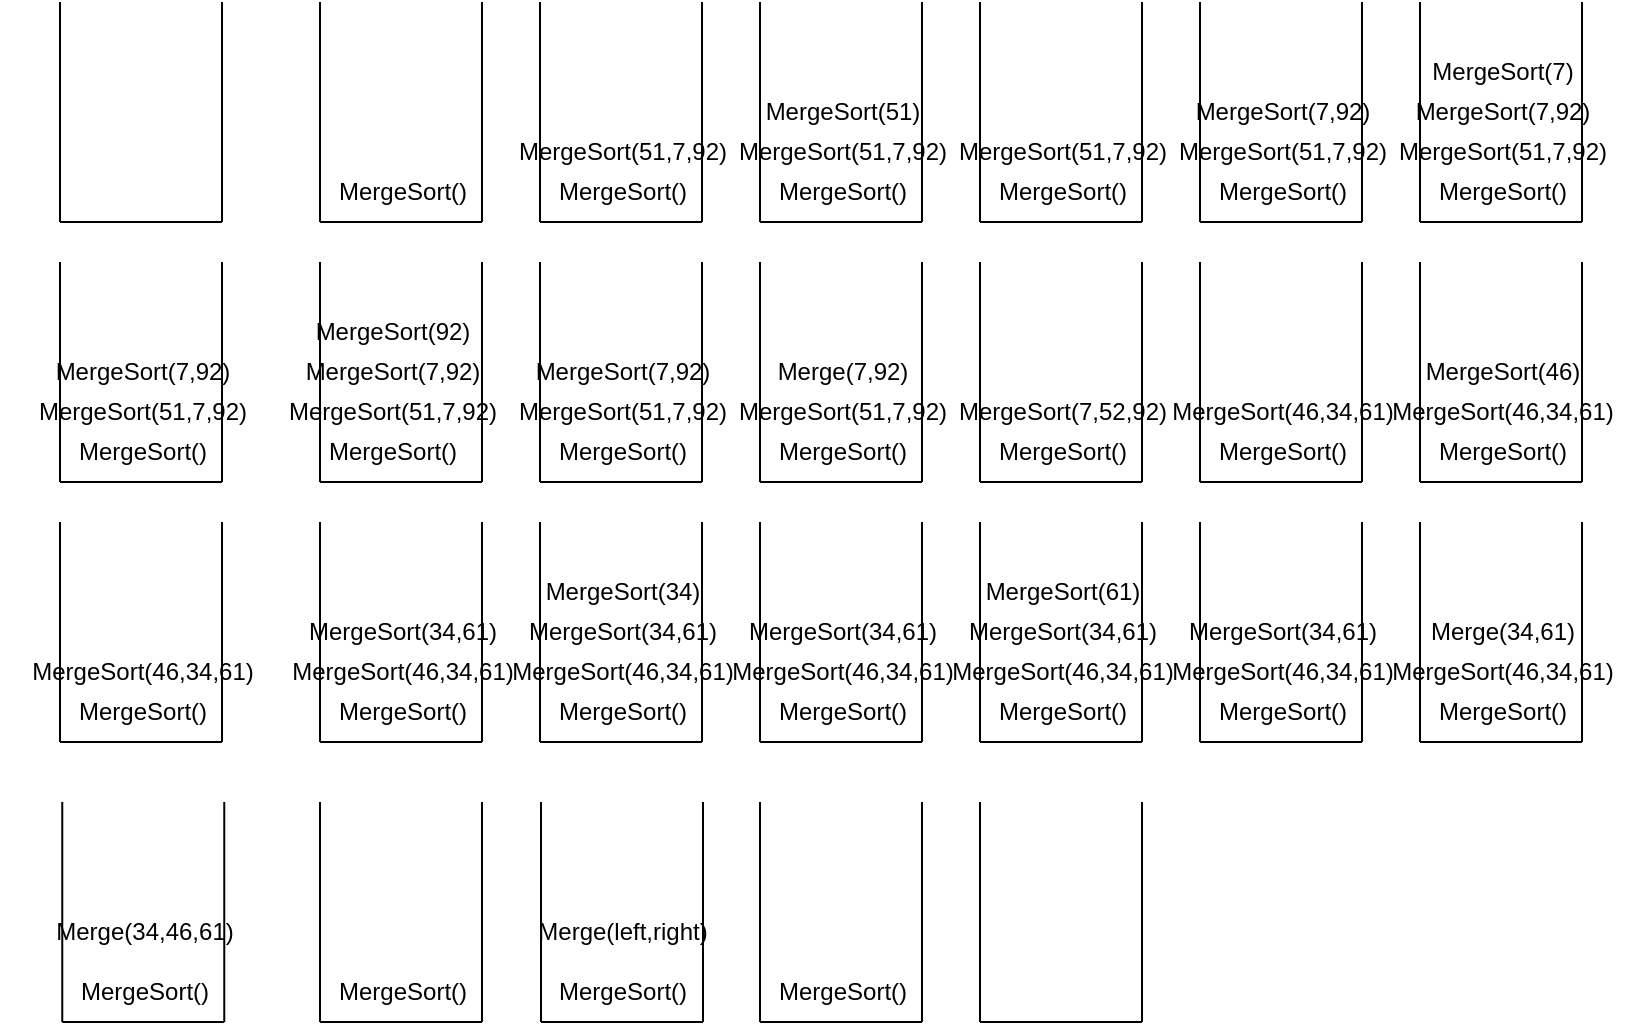 <mxfile version="24.4.13" type="github">
  <diagram id="C5RBs43oDa-KdzZeNtuy" name="Page-1">
    <mxGraphModel dx="1434" dy="774" grid="1" gridSize="10" guides="1" tooltips="1" connect="1" arrows="1" fold="1" page="1" pageScale="1" pageWidth="827" pageHeight="1169" math="0" shadow="0">
      <root>
        <mxCell id="WIyWlLk6GJQsqaUBKTNV-0" />
        <mxCell id="WIyWlLk6GJQsqaUBKTNV-1" parent="WIyWlLk6GJQsqaUBKTNV-0" />
        <mxCell id="-o-IGiSgZagX5sfLe_NG-109" value="" style="group;rotation=0;movable=1;resizable=1;rotatable=1;deletable=1;editable=1;locked=0;connectable=1;" vertex="1" connectable="0" parent="WIyWlLk6GJQsqaUBKTNV-1">
          <mxGeometry x="30" y="30" width="81" height="110" as="geometry" />
        </mxCell>
        <mxCell id="-o-IGiSgZagX5sfLe_NG-110" value="" style="endArrow=none;html=1;rounded=0;movable=1;resizable=1;rotatable=1;deletable=1;editable=1;locked=0;connectable=1;" edge="1" parent="-o-IGiSgZagX5sfLe_NG-109">
          <mxGeometry width="50" height="50" relative="1" as="geometry">
            <mxPoint y="110" as="sourcePoint" />
            <mxPoint x="81" y="110" as="targetPoint" />
          </mxGeometry>
        </mxCell>
        <mxCell id="-o-IGiSgZagX5sfLe_NG-111" value="" style="endArrow=none;html=1;rounded=0;movable=1;resizable=1;rotatable=1;deletable=1;editable=1;locked=0;connectable=1;" edge="1" parent="-o-IGiSgZagX5sfLe_NG-109">
          <mxGeometry width="50" height="50" relative="1" as="geometry">
            <mxPoint y="110" as="sourcePoint" />
            <mxPoint as="targetPoint" />
          </mxGeometry>
        </mxCell>
        <mxCell id="-o-IGiSgZagX5sfLe_NG-112" value="" style="endArrow=none;html=1;rounded=0;movable=1;resizable=1;rotatable=1;deletable=1;editable=1;locked=0;connectable=1;" edge="1" parent="-o-IGiSgZagX5sfLe_NG-109">
          <mxGeometry width="50" height="50" relative="1" as="geometry">
            <mxPoint x="81" y="110" as="sourcePoint" />
            <mxPoint x="81" as="targetPoint" />
          </mxGeometry>
        </mxCell>
        <mxCell id="-o-IGiSgZagX5sfLe_NG-114" value="" style="group;rotation=0;movable=1;resizable=1;rotatable=1;deletable=1;editable=1;locked=0;connectable=1;" vertex="1" connectable="0" parent="WIyWlLk6GJQsqaUBKTNV-1">
          <mxGeometry x="160" y="30" width="85.5" height="110" as="geometry" />
        </mxCell>
        <mxCell id="-o-IGiSgZagX5sfLe_NG-115" value="" style="endArrow=none;html=1;rounded=0;movable=1;resizable=1;rotatable=1;deletable=1;editable=1;locked=0;connectable=1;" edge="1" parent="-o-IGiSgZagX5sfLe_NG-114">
          <mxGeometry width="50" height="50" relative="1" as="geometry">
            <mxPoint y="110" as="sourcePoint" />
            <mxPoint x="81" y="110" as="targetPoint" />
          </mxGeometry>
        </mxCell>
        <mxCell id="-o-IGiSgZagX5sfLe_NG-116" value="" style="endArrow=none;html=1;rounded=0;movable=1;resizable=1;rotatable=1;deletable=1;editable=1;locked=0;connectable=1;" edge="1" parent="-o-IGiSgZagX5sfLe_NG-114">
          <mxGeometry width="50" height="50" relative="1" as="geometry">
            <mxPoint y="110" as="sourcePoint" />
            <mxPoint as="targetPoint" />
          </mxGeometry>
        </mxCell>
        <mxCell id="-o-IGiSgZagX5sfLe_NG-117" value="" style="endArrow=none;html=1;rounded=0;movable=1;resizable=1;rotatable=1;deletable=1;editable=1;locked=0;connectable=1;" edge="1" parent="-o-IGiSgZagX5sfLe_NG-114">
          <mxGeometry width="50" height="50" relative="1" as="geometry">
            <mxPoint x="81" y="110" as="sourcePoint" />
            <mxPoint x="81" as="targetPoint" />
          </mxGeometry>
        </mxCell>
        <mxCell id="-o-IGiSgZagX5sfLe_NG-118" value="MergeSort()" style="text;html=1;align=center;verticalAlign=middle;resizable=0;points=[];autosize=1;strokeColor=none;fillColor=none;" vertex="1" parent="-o-IGiSgZagX5sfLe_NG-114">
          <mxGeometry x="-4.5" y="80" width="90" height="30" as="geometry" />
        </mxCell>
        <mxCell id="-o-IGiSgZagX5sfLe_NG-119" value="" style="group;rotation=0;movable=1;resizable=1;rotatable=1;deletable=1;editable=1;locked=0;connectable=1;" vertex="1" connectable="0" parent="WIyWlLk6GJQsqaUBKTNV-1">
          <mxGeometry x="270" y="30" width="105.5" height="110" as="geometry" />
        </mxCell>
        <mxCell id="-o-IGiSgZagX5sfLe_NG-120" value="" style="endArrow=none;html=1;rounded=0;movable=1;resizable=1;rotatable=1;deletable=1;editable=1;locked=0;connectable=1;" edge="1" parent="-o-IGiSgZagX5sfLe_NG-119">
          <mxGeometry width="50" height="50" relative="1" as="geometry">
            <mxPoint y="110" as="sourcePoint" />
            <mxPoint x="81" y="110" as="targetPoint" />
          </mxGeometry>
        </mxCell>
        <mxCell id="-o-IGiSgZagX5sfLe_NG-121" value="" style="endArrow=none;html=1;rounded=0;movable=1;resizable=1;rotatable=1;deletable=1;editable=1;locked=0;connectable=1;" edge="1" parent="-o-IGiSgZagX5sfLe_NG-119">
          <mxGeometry width="50" height="50" relative="1" as="geometry">
            <mxPoint y="110" as="sourcePoint" />
            <mxPoint as="targetPoint" />
          </mxGeometry>
        </mxCell>
        <mxCell id="-o-IGiSgZagX5sfLe_NG-122" value="" style="endArrow=none;html=1;rounded=0;movable=1;resizable=1;rotatable=1;deletable=1;editable=1;locked=0;connectable=1;" edge="1" parent="-o-IGiSgZagX5sfLe_NG-119">
          <mxGeometry width="50" height="50" relative="1" as="geometry">
            <mxPoint x="81" y="110" as="sourcePoint" />
            <mxPoint x="81" as="targetPoint" />
          </mxGeometry>
        </mxCell>
        <mxCell id="-o-IGiSgZagX5sfLe_NG-123" value="MergeSort()" style="text;html=1;align=center;verticalAlign=middle;resizable=0;points=[];autosize=1;strokeColor=none;fillColor=none;" vertex="1" parent="-o-IGiSgZagX5sfLe_NG-119">
          <mxGeometry x="-4.5" y="80" width="90" height="30" as="geometry" />
        </mxCell>
        <mxCell id="-o-IGiSgZagX5sfLe_NG-124" value="MergeSort(51,7,92)" style="text;html=1;align=center;verticalAlign=middle;resizable=0;points=[];autosize=1;strokeColor=none;fillColor=none;" vertex="1" parent="-o-IGiSgZagX5sfLe_NG-119">
          <mxGeometry x="-24.5" y="60" width="130" height="30" as="geometry" />
        </mxCell>
        <mxCell id="-o-IGiSgZagX5sfLe_NG-126" value="" style="group;rotation=0;movable=1;resizable=1;rotatable=1;deletable=1;editable=1;locked=0;connectable=1;" vertex="1" connectable="0" parent="WIyWlLk6GJQsqaUBKTNV-1">
          <mxGeometry x="380" y="30" width="105.5" height="110" as="geometry" />
        </mxCell>
        <mxCell id="-o-IGiSgZagX5sfLe_NG-127" value="" style="endArrow=none;html=1;rounded=0;movable=1;resizable=1;rotatable=1;deletable=1;editable=1;locked=0;connectable=1;" edge="1" parent="-o-IGiSgZagX5sfLe_NG-126">
          <mxGeometry width="50" height="50" relative="1" as="geometry">
            <mxPoint y="110" as="sourcePoint" />
            <mxPoint x="81" y="110" as="targetPoint" />
          </mxGeometry>
        </mxCell>
        <mxCell id="-o-IGiSgZagX5sfLe_NG-128" value="" style="endArrow=none;html=1;rounded=0;movable=1;resizable=1;rotatable=1;deletable=1;editable=1;locked=0;connectable=1;" edge="1" parent="-o-IGiSgZagX5sfLe_NG-126">
          <mxGeometry width="50" height="50" relative="1" as="geometry">
            <mxPoint y="110" as="sourcePoint" />
            <mxPoint as="targetPoint" />
          </mxGeometry>
        </mxCell>
        <mxCell id="-o-IGiSgZagX5sfLe_NG-129" value="" style="endArrow=none;html=1;rounded=0;movable=1;resizable=1;rotatable=1;deletable=1;editable=1;locked=0;connectable=1;" edge="1" parent="-o-IGiSgZagX5sfLe_NG-126">
          <mxGeometry width="50" height="50" relative="1" as="geometry">
            <mxPoint x="81" y="110" as="sourcePoint" />
            <mxPoint x="81" as="targetPoint" />
          </mxGeometry>
        </mxCell>
        <mxCell id="-o-IGiSgZagX5sfLe_NG-130" value="MergeSort()" style="text;html=1;align=center;verticalAlign=middle;resizable=0;points=[];autosize=1;strokeColor=none;fillColor=none;" vertex="1" parent="-o-IGiSgZagX5sfLe_NG-126">
          <mxGeometry x="-4.5" y="80" width="90" height="30" as="geometry" />
        </mxCell>
        <mxCell id="-o-IGiSgZagX5sfLe_NG-131" value="MergeSort(51,7,92)" style="text;html=1;align=center;verticalAlign=middle;resizable=0;points=[];autosize=1;strokeColor=none;fillColor=none;" vertex="1" parent="-o-IGiSgZagX5sfLe_NG-126">
          <mxGeometry x="-24.5" y="60" width="130" height="30" as="geometry" />
        </mxCell>
        <mxCell id="-o-IGiSgZagX5sfLe_NG-132" value="MergeSort(51)" style="text;html=1;align=center;verticalAlign=middle;resizable=0;points=[];autosize=1;strokeColor=none;fillColor=none;" vertex="1" parent="-o-IGiSgZagX5sfLe_NG-126">
          <mxGeometry x="-9.5" y="40" width="100" height="30" as="geometry" />
        </mxCell>
        <mxCell id="-o-IGiSgZagX5sfLe_NG-134" value="" style="group;rotation=0;movable=1;resizable=1;rotatable=1;deletable=1;editable=1;locked=0;connectable=1;" vertex="1" connectable="0" parent="WIyWlLk6GJQsqaUBKTNV-1">
          <mxGeometry x="490" y="30" width="105.5" height="110" as="geometry" />
        </mxCell>
        <mxCell id="-o-IGiSgZagX5sfLe_NG-135" value="" style="endArrow=none;html=1;rounded=0;movable=1;resizable=1;rotatable=1;deletable=1;editable=1;locked=0;connectable=1;" edge="1" parent="-o-IGiSgZagX5sfLe_NG-134">
          <mxGeometry width="50" height="50" relative="1" as="geometry">
            <mxPoint y="110" as="sourcePoint" />
            <mxPoint x="81" y="110" as="targetPoint" />
          </mxGeometry>
        </mxCell>
        <mxCell id="-o-IGiSgZagX5sfLe_NG-136" value="" style="endArrow=none;html=1;rounded=0;movable=1;resizable=1;rotatable=1;deletable=1;editable=1;locked=0;connectable=1;" edge="1" parent="-o-IGiSgZagX5sfLe_NG-134">
          <mxGeometry width="50" height="50" relative="1" as="geometry">
            <mxPoint y="110" as="sourcePoint" />
            <mxPoint as="targetPoint" />
          </mxGeometry>
        </mxCell>
        <mxCell id="-o-IGiSgZagX5sfLe_NG-137" value="" style="endArrow=none;html=1;rounded=0;movable=1;resizable=1;rotatable=1;deletable=1;editable=1;locked=0;connectable=1;" edge="1" parent="-o-IGiSgZagX5sfLe_NG-134">
          <mxGeometry width="50" height="50" relative="1" as="geometry">
            <mxPoint x="81" y="110" as="sourcePoint" />
            <mxPoint x="81" as="targetPoint" />
          </mxGeometry>
        </mxCell>
        <mxCell id="-o-IGiSgZagX5sfLe_NG-138" value="MergeSort()" style="text;html=1;align=center;verticalAlign=middle;resizable=0;points=[];autosize=1;strokeColor=none;fillColor=none;" vertex="1" parent="-o-IGiSgZagX5sfLe_NG-134">
          <mxGeometry x="-4.5" y="80" width="90" height="30" as="geometry" />
        </mxCell>
        <mxCell id="-o-IGiSgZagX5sfLe_NG-139" value="MergeSort(51,7,92)" style="text;html=1;align=center;verticalAlign=middle;resizable=0;points=[];autosize=1;strokeColor=none;fillColor=none;" vertex="1" parent="-o-IGiSgZagX5sfLe_NG-134">
          <mxGeometry x="-24.5" y="60" width="130" height="30" as="geometry" />
        </mxCell>
        <mxCell id="-o-IGiSgZagX5sfLe_NG-140" value="" style="group;rotation=0;movable=1;resizable=1;rotatable=1;deletable=1;editable=1;locked=0;connectable=1;" vertex="1" connectable="0" parent="WIyWlLk6GJQsqaUBKTNV-1">
          <mxGeometry x="600" y="30" width="105.5" height="110" as="geometry" />
        </mxCell>
        <mxCell id="-o-IGiSgZagX5sfLe_NG-141" value="" style="endArrow=none;html=1;rounded=0;movable=1;resizable=1;rotatable=1;deletable=1;editable=1;locked=0;connectable=1;" edge="1" parent="-o-IGiSgZagX5sfLe_NG-140">
          <mxGeometry width="50" height="50" relative="1" as="geometry">
            <mxPoint y="110" as="sourcePoint" />
            <mxPoint x="81" y="110" as="targetPoint" />
          </mxGeometry>
        </mxCell>
        <mxCell id="-o-IGiSgZagX5sfLe_NG-142" value="" style="endArrow=none;html=1;rounded=0;movable=1;resizable=1;rotatable=1;deletable=1;editable=1;locked=0;connectable=1;" edge="1" parent="-o-IGiSgZagX5sfLe_NG-140">
          <mxGeometry width="50" height="50" relative="1" as="geometry">
            <mxPoint y="110" as="sourcePoint" />
            <mxPoint as="targetPoint" />
          </mxGeometry>
        </mxCell>
        <mxCell id="-o-IGiSgZagX5sfLe_NG-143" value="" style="endArrow=none;html=1;rounded=0;movable=1;resizable=1;rotatable=1;deletable=1;editable=1;locked=0;connectable=1;" edge="1" parent="-o-IGiSgZagX5sfLe_NG-140">
          <mxGeometry width="50" height="50" relative="1" as="geometry">
            <mxPoint x="81" y="110" as="sourcePoint" />
            <mxPoint x="81" as="targetPoint" />
          </mxGeometry>
        </mxCell>
        <mxCell id="-o-IGiSgZagX5sfLe_NG-148" value="MergeSort()" style="text;html=1;align=center;verticalAlign=middle;resizable=0;points=[];autosize=1;strokeColor=none;fillColor=none;" vertex="1" parent="-o-IGiSgZagX5sfLe_NG-140">
          <mxGeometry x="-4.5" y="80" width="90" height="30" as="geometry" />
        </mxCell>
        <mxCell id="-o-IGiSgZagX5sfLe_NG-149" value="MergeSort(51,7,92)" style="text;html=1;align=center;verticalAlign=middle;resizable=0;points=[];autosize=1;strokeColor=none;fillColor=none;" vertex="1" parent="-o-IGiSgZagX5sfLe_NG-140">
          <mxGeometry x="-24.5" y="60" width="130" height="30" as="geometry" />
        </mxCell>
        <mxCell id="-o-IGiSgZagX5sfLe_NG-150" value="MergeSort(7,92)" style="text;html=1;align=center;verticalAlign=middle;resizable=0;points=[];autosize=1;strokeColor=none;fillColor=none;" vertex="1" parent="-o-IGiSgZagX5sfLe_NG-140">
          <mxGeometry x="-14.5" y="40" width="110" height="30" as="geometry" />
        </mxCell>
        <mxCell id="-o-IGiSgZagX5sfLe_NG-151" value="" style="group;rotation=0;movable=1;resizable=1;rotatable=1;deletable=1;editable=1;locked=0;connectable=1;" vertex="1" connectable="0" parent="WIyWlLk6GJQsqaUBKTNV-1">
          <mxGeometry x="710" y="30" width="105.5" height="110" as="geometry" />
        </mxCell>
        <mxCell id="-o-IGiSgZagX5sfLe_NG-152" value="" style="endArrow=none;html=1;rounded=0;movable=1;resizable=1;rotatable=1;deletable=1;editable=1;locked=0;connectable=1;" edge="1" parent="-o-IGiSgZagX5sfLe_NG-151">
          <mxGeometry width="50" height="50" relative="1" as="geometry">
            <mxPoint y="110" as="sourcePoint" />
            <mxPoint x="81" y="110" as="targetPoint" />
          </mxGeometry>
        </mxCell>
        <mxCell id="-o-IGiSgZagX5sfLe_NG-153" value="" style="endArrow=none;html=1;rounded=0;movable=1;resizable=1;rotatable=1;deletable=1;editable=1;locked=0;connectable=1;" edge="1" parent="-o-IGiSgZagX5sfLe_NG-151">
          <mxGeometry width="50" height="50" relative="1" as="geometry">
            <mxPoint y="110" as="sourcePoint" />
            <mxPoint as="targetPoint" />
          </mxGeometry>
        </mxCell>
        <mxCell id="-o-IGiSgZagX5sfLe_NG-154" value="" style="endArrow=none;html=1;rounded=0;movable=1;resizable=1;rotatable=1;deletable=1;editable=1;locked=0;connectable=1;" edge="1" parent="-o-IGiSgZagX5sfLe_NG-151">
          <mxGeometry width="50" height="50" relative="1" as="geometry">
            <mxPoint x="81" y="110" as="sourcePoint" />
            <mxPoint x="81" as="targetPoint" />
          </mxGeometry>
        </mxCell>
        <mxCell id="-o-IGiSgZagX5sfLe_NG-155" value="MergeSort()" style="text;html=1;align=center;verticalAlign=middle;resizable=0;points=[];autosize=1;strokeColor=none;fillColor=none;" vertex="1" parent="-o-IGiSgZagX5sfLe_NG-151">
          <mxGeometry x="-4.5" y="80" width="90" height="30" as="geometry" />
        </mxCell>
        <mxCell id="-o-IGiSgZagX5sfLe_NG-156" value="MergeSort(51,7,92)" style="text;html=1;align=center;verticalAlign=middle;resizable=0;points=[];autosize=1;strokeColor=none;fillColor=none;" vertex="1" parent="-o-IGiSgZagX5sfLe_NG-151">
          <mxGeometry x="-24.5" y="60" width="130" height="30" as="geometry" />
        </mxCell>
        <mxCell id="-o-IGiSgZagX5sfLe_NG-157" value="MergeSort(7,92)" style="text;html=1;align=center;verticalAlign=middle;resizable=0;points=[];autosize=1;strokeColor=none;fillColor=none;" vertex="1" parent="-o-IGiSgZagX5sfLe_NG-151">
          <mxGeometry x="-14.5" y="40" width="110" height="30" as="geometry" />
        </mxCell>
        <mxCell id="-o-IGiSgZagX5sfLe_NG-158" value="MergeSort(7)" style="text;html=1;align=center;verticalAlign=middle;resizable=0;points=[];autosize=1;strokeColor=none;fillColor=none;" vertex="1" parent="-o-IGiSgZagX5sfLe_NG-151">
          <mxGeometry x="-4.5" y="20" width="90" height="30" as="geometry" />
        </mxCell>
        <mxCell id="-o-IGiSgZagX5sfLe_NG-159" value="" style="group;rotation=0;movable=1;resizable=1;rotatable=1;deletable=1;editable=1;locked=0;connectable=1;" vertex="1" connectable="0" parent="WIyWlLk6GJQsqaUBKTNV-1">
          <mxGeometry x="30" y="160" width="105.5" height="110" as="geometry" />
        </mxCell>
        <mxCell id="-o-IGiSgZagX5sfLe_NG-160" value="" style="endArrow=none;html=1;rounded=0;movable=1;resizable=1;rotatable=1;deletable=1;editable=1;locked=0;connectable=1;" edge="1" parent="-o-IGiSgZagX5sfLe_NG-159">
          <mxGeometry width="50" height="50" relative="1" as="geometry">
            <mxPoint y="110" as="sourcePoint" />
            <mxPoint x="81" y="110" as="targetPoint" />
          </mxGeometry>
        </mxCell>
        <mxCell id="-o-IGiSgZagX5sfLe_NG-161" value="" style="endArrow=none;html=1;rounded=0;movable=1;resizable=1;rotatable=1;deletable=1;editable=1;locked=0;connectable=1;" edge="1" parent="-o-IGiSgZagX5sfLe_NG-159">
          <mxGeometry width="50" height="50" relative="1" as="geometry">
            <mxPoint y="110" as="sourcePoint" />
            <mxPoint as="targetPoint" />
          </mxGeometry>
        </mxCell>
        <mxCell id="-o-IGiSgZagX5sfLe_NG-162" value="" style="endArrow=none;html=1;rounded=0;movable=1;resizable=1;rotatable=1;deletable=1;editable=1;locked=0;connectable=1;" edge="1" parent="-o-IGiSgZagX5sfLe_NG-159">
          <mxGeometry width="50" height="50" relative="1" as="geometry">
            <mxPoint x="81" y="110" as="sourcePoint" />
            <mxPoint x="81" as="targetPoint" />
          </mxGeometry>
        </mxCell>
        <mxCell id="-o-IGiSgZagX5sfLe_NG-163" value="MergeSort()" style="text;html=1;align=center;verticalAlign=middle;resizable=0;points=[];autosize=1;strokeColor=none;fillColor=none;" vertex="1" parent="-o-IGiSgZagX5sfLe_NG-159">
          <mxGeometry x="-4.5" y="80" width="90" height="30" as="geometry" />
        </mxCell>
        <mxCell id="-o-IGiSgZagX5sfLe_NG-164" value="MergeSort(51,7,92)" style="text;html=1;align=center;verticalAlign=middle;resizable=0;points=[];autosize=1;strokeColor=none;fillColor=none;" vertex="1" parent="-o-IGiSgZagX5sfLe_NG-159">
          <mxGeometry x="-24.5" y="60" width="130" height="30" as="geometry" />
        </mxCell>
        <mxCell id="-o-IGiSgZagX5sfLe_NG-165" value="MergeSort(7,92)" style="text;html=1;align=center;verticalAlign=middle;resizable=0;points=[];autosize=1;strokeColor=none;fillColor=none;" vertex="1" parent="-o-IGiSgZagX5sfLe_NG-159">
          <mxGeometry x="-14.5" y="40" width="110" height="30" as="geometry" />
        </mxCell>
        <mxCell id="-o-IGiSgZagX5sfLe_NG-166" value="" style="group;rotation=0;movable=1;resizable=1;rotatable=1;deletable=1;editable=1;locked=0;connectable=1;" vertex="1" connectable="0" parent="WIyWlLk6GJQsqaUBKTNV-1">
          <mxGeometry x="160" y="160" width="101" height="110" as="geometry" />
        </mxCell>
        <mxCell id="-o-IGiSgZagX5sfLe_NG-167" value="" style="endArrow=none;html=1;rounded=0;movable=1;resizable=1;rotatable=1;deletable=1;editable=1;locked=0;connectable=1;" edge="1" parent="-o-IGiSgZagX5sfLe_NG-166">
          <mxGeometry width="50" height="50" relative="1" as="geometry">
            <mxPoint y="110" as="sourcePoint" />
            <mxPoint x="81" y="110" as="targetPoint" />
          </mxGeometry>
        </mxCell>
        <mxCell id="-o-IGiSgZagX5sfLe_NG-168" value="" style="endArrow=none;html=1;rounded=0;movable=1;resizable=1;rotatable=1;deletable=1;editable=1;locked=0;connectable=1;" edge="1" parent="-o-IGiSgZagX5sfLe_NG-166">
          <mxGeometry width="50" height="50" relative="1" as="geometry">
            <mxPoint y="110" as="sourcePoint" />
            <mxPoint as="targetPoint" />
          </mxGeometry>
        </mxCell>
        <mxCell id="-o-IGiSgZagX5sfLe_NG-169" value="" style="endArrow=none;html=1;rounded=0;movable=1;resizable=1;rotatable=1;deletable=1;editable=1;locked=0;connectable=1;" edge="1" parent="-o-IGiSgZagX5sfLe_NG-166">
          <mxGeometry width="50" height="50" relative="1" as="geometry">
            <mxPoint x="81" y="110" as="sourcePoint" />
            <mxPoint x="81" as="targetPoint" />
          </mxGeometry>
        </mxCell>
        <mxCell id="-o-IGiSgZagX5sfLe_NG-170" value="MergeSort()" style="text;html=1;align=center;verticalAlign=middle;resizable=0;points=[];autosize=1;strokeColor=none;fillColor=none;" vertex="1" parent="-o-IGiSgZagX5sfLe_NG-166">
          <mxGeometry x="-9" y="80" width="90" height="30" as="geometry" />
        </mxCell>
        <mxCell id="-o-IGiSgZagX5sfLe_NG-171" value="MergeSort(51,7,92)" style="text;html=1;align=center;verticalAlign=middle;resizable=0;points=[];autosize=1;strokeColor=none;fillColor=none;" vertex="1" parent="-o-IGiSgZagX5sfLe_NG-166">
          <mxGeometry x="-29" y="60" width="130" height="30" as="geometry" />
        </mxCell>
        <mxCell id="-o-IGiSgZagX5sfLe_NG-172" value="MergeSort(7,92)" style="text;html=1;align=center;verticalAlign=middle;resizable=0;points=[];autosize=1;strokeColor=none;fillColor=none;" vertex="1" parent="-o-IGiSgZagX5sfLe_NG-166">
          <mxGeometry x="-19" y="40" width="110" height="30" as="geometry" />
        </mxCell>
        <mxCell id="-o-IGiSgZagX5sfLe_NG-173" value="MergeSort(92)" style="text;html=1;align=center;verticalAlign=middle;resizable=0;points=[];autosize=1;strokeColor=none;fillColor=none;" vertex="1" parent="-o-IGiSgZagX5sfLe_NG-166">
          <mxGeometry x="-14" y="20" width="100" height="30" as="geometry" />
        </mxCell>
        <mxCell id="-o-IGiSgZagX5sfLe_NG-174" value="" style="group;rotation=0;movable=1;resizable=1;rotatable=1;deletable=1;editable=1;locked=0;connectable=1;" vertex="1" connectable="0" parent="WIyWlLk6GJQsqaUBKTNV-1">
          <mxGeometry x="270" y="160" width="105.5" height="110" as="geometry" />
        </mxCell>
        <mxCell id="-o-IGiSgZagX5sfLe_NG-175" value="" style="endArrow=none;html=1;rounded=0;movable=1;resizable=1;rotatable=1;deletable=1;editable=1;locked=0;connectable=1;" edge="1" parent="-o-IGiSgZagX5sfLe_NG-174">
          <mxGeometry width="50" height="50" relative="1" as="geometry">
            <mxPoint y="110" as="sourcePoint" />
            <mxPoint x="81" y="110" as="targetPoint" />
          </mxGeometry>
        </mxCell>
        <mxCell id="-o-IGiSgZagX5sfLe_NG-176" value="" style="endArrow=none;html=1;rounded=0;movable=1;resizable=1;rotatable=1;deletable=1;editable=1;locked=0;connectable=1;" edge="1" parent="-o-IGiSgZagX5sfLe_NG-174">
          <mxGeometry width="50" height="50" relative="1" as="geometry">
            <mxPoint y="110" as="sourcePoint" />
            <mxPoint as="targetPoint" />
          </mxGeometry>
        </mxCell>
        <mxCell id="-o-IGiSgZagX5sfLe_NG-177" value="" style="endArrow=none;html=1;rounded=0;movable=1;resizable=1;rotatable=1;deletable=1;editable=1;locked=0;connectable=1;" edge="1" parent="-o-IGiSgZagX5sfLe_NG-174">
          <mxGeometry width="50" height="50" relative="1" as="geometry">
            <mxPoint x="81" y="110" as="sourcePoint" />
            <mxPoint x="81" as="targetPoint" />
          </mxGeometry>
        </mxCell>
        <mxCell id="-o-IGiSgZagX5sfLe_NG-178" value="MergeSort()" style="text;html=1;align=center;verticalAlign=middle;resizable=0;points=[];autosize=1;strokeColor=none;fillColor=none;" vertex="1" parent="-o-IGiSgZagX5sfLe_NG-174">
          <mxGeometry x="-4.5" y="80" width="90" height="30" as="geometry" />
        </mxCell>
        <mxCell id="-o-IGiSgZagX5sfLe_NG-179" value="MergeSort(51,7,92)" style="text;html=1;align=center;verticalAlign=middle;resizable=0;points=[];autosize=1;strokeColor=none;fillColor=none;" vertex="1" parent="-o-IGiSgZagX5sfLe_NG-174">
          <mxGeometry x="-24.5" y="60" width="130" height="30" as="geometry" />
        </mxCell>
        <mxCell id="-o-IGiSgZagX5sfLe_NG-180" value="MergeSort(7,92)" style="text;html=1;align=center;verticalAlign=middle;resizable=0;points=[];autosize=1;strokeColor=none;fillColor=none;" vertex="1" parent="-o-IGiSgZagX5sfLe_NG-174">
          <mxGeometry x="-14.5" y="40" width="110" height="30" as="geometry" />
        </mxCell>
        <mxCell id="-o-IGiSgZagX5sfLe_NG-192" value="" style="group;rotation=0;movable=1;resizable=1;rotatable=1;deletable=1;editable=1;locked=0;connectable=1;" vertex="1" connectable="0" parent="WIyWlLk6GJQsqaUBKTNV-1">
          <mxGeometry x="380" y="160" width="105.5" height="110" as="geometry" />
        </mxCell>
        <mxCell id="-o-IGiSgZagX5sfLe_NG-193" value="" style="endArrow=none;html=1;rounded=0;movable=1;resizable=1;rotatable=1;deletable=1;editable=1;locked=0;connectable=1;" edge="1" parent="-o-IGiSgZagX5sfLe_NG-192">
          <mxGeometry width="50" height="50" relative="1" as="geometry">
            <mxPoint y="110" as="sourcePoint" />
            <mxPoint x="81" y="110" as="targetPoint" />
          </mxGeometry>
        </mxCell>
        <mxCell id="-o-IGiSgZagX5sfLe_NG-194" value="" style="endArrow=none;html=1;rounded=0;movable=1;resizable=1;rotatable=1;deletable=1;editable=1;locked=0;connectable=1;" edge="1" parent="-o-IGiSgZagX5sfLe_NG-192">
          <mxGeometry width="50" height="50" relative="1" as="geometry">
            <mxPoint y="110" as="sourcePoint" />
            <mxPoint as="targetPoint" />
          </mxGeometry>
        </mxCell>
        <mxCell id="-o-IGiSgZagX5sfLe_NG-195" value="" style="endArrow=none;html=1;rounded=0;movable=1;resizable=1;rotatable=1;deletable=1;editable=1;locked=0;connectable=1;" edge="1" parent="-o-IGiSgZagX5sfLe_NG-192">
          <mxGeometry width="50" height="50" relative="1" as="geometry">
            <mxPoint x="81" y="110" as="sourcePoint" />
            <mxPoint x="81" as="targetPoint" />
          </mxGeometry>
        </mxCell>
        <mxCell id="-o-IGiSgZagX5sfLe_NG-196" value="MergeSort()" style="text;html=1;align=center;verticalAlign=middle;resizable=0;points=[];autosize=1;strokeColor=none;fillColor=none;" vertex="1" parent="-o-IGiSgZagX5sfLe_NG-192">
          <mxGeometry x="-4.5" y="80" width="90" height="30" as="geometry" />
        </mxCell>
        <mxCell id="-o-IGiSgZagX5sfLe_NG-197" value="MergeSort(51,7,92)" style="text;html=1;align=center;verticalAlign=middle;resizable=0;points=[];autosize=1;strokeColor=none;fillColor=none;" vertex="1" parent="-o-IGiSgZagX5sfLe_NG-192">
          <mxGeometry x="-24.5" y="60" width="130" height="30" as="geometry" />
        </mxCell>
        <mxCell id="-o-IGiSgZagX5sfLe_NG-198" value="Merge(7,92)" style="text;html=1;align=center;verticalAlign=middle;resizable=0;points=[];autosize=1;strokeColor=none;fillColor=none;" vertex="1" parent="-o-IGiSgZagX5sfLe_NG-192">
          <mxGeometry x="-4.5" y="40" width="90" height="30" as="geometry" />
        </mxCell>
        <mxCell id="-o-IGiSgZagX5sfLe_NG-200" value="" style="group;rotation=0;movable=1;resizable=1;rotatable=1;deletable=1;editable=1;locked=0;connectable=1;" vertex="1" connectable="0" parent="WIyWlLk6GJQsqaUBKTNV-1">
          <mxGeometry x="490" y="160" width="105.5" height="110" as="geometry" />
        </mxCell>
        <mxCell id="-o-IGiSgZagX5sfLe_NG-201" value="" style="endArrow=none;html=1;rounded=0;movable=1;resizable=1;rotatable=1;deletable=1;editable=1;locked=0;connectable=1;" edge="1" parent="-o-IGiSgZagX5sfLe_NG-200">
          <mxGeometry width="50" height="50" relative="1" as="geometry">
            <mxPoint y="110" as="sourcePoint" />
            <mxPoint x="81" y="110" as="targetPoint" />
          </mxGeometry>
        </mxCell>
        <mxCell id="-o-IGiSgZagX5sfLe_NG-202" value="" style="endArrow=none;html=1;rounded=0;movable=1;resizable=1;rotatable=1;deletable=1;editable=1;locked=0;connectable=1;" edge="1" parent="-o-IGiSgZagX5sfLe_NG-200">
          <mxGeometry width="50" height="50" relative="1" as="geometry">
            <mxPoint y="110" as="sourcePoint" />
            <mxPoint as="targetPoint" />
          </mxGeometry>
        </mxCell>
        <mxCell id="-o-IGiSgZagX5sfLe_NG-203" value="" style="endArrow=none;html=1;rounded=0;movable=1;resizable=1;rotatable=1;deletable=1;editable=1;locked=0;connectable=1;" edge="1" parent="-o-IGiSgZagX5sfLe_NG-200">
          <mxGeometry width="50" height="50" relative="1" as="geometry">
            <mxPoint x="81" y="110" as="sourcePoint" />
            <mxPoint x="81" as="targetPoint" />
          </mxGeometry>
        </mxCell>
        <mxCell id="-o-IGiSgZagX5sfLe_NG-204" value="MergeSort()" style="text;html=1;align=center;verticalAlign=middle;resizable=0;points=[];autosize=1;strokeColor=none;fillColor=none;" vertex="1" parent="-o-IGiSgZagX5sfLe_NG-200">
          <mxGeometry x="-4.5" y="80" width="90" height="30" as="geometry" />
        </mxCell>
        <mxCell id="-o-IGiSgZagX5sfLe_NG-205" value="MergeSort(7,52,92)" style="text;html=1;align=center;verticalAlign=middle;resizable=0;points=[];autosize=1;strokeColor=none;fillColor=none;" vertex="1" parent="-o-IGiSgZagX5sfLe_NG-200">
          <mxGeometry x="-24.5" y="60" width="130" height="30" as="geometry" />
        </mxCell>
        <mxCell id="-o-IGiSgZagX5sfLe_NG-206" value="" style="group;rotation=0;movable=1;resizable=1;rotatable=1;deletable=1;editable=1;locked=0;connectable=1;" vertex="1" connectable="0" parent="WIyWlLk6GJQsqaUBKTNV-1">
          <mxGeometry x="600" y="160" width="110.5" height="110" as="geometry" />
        </mxCell>
        <mxCell id="-o-IGiSgZagX5sfLe_NG-207" value="" style="endArrow=none;html=1;rounded=0;movable=1;resizable=1;rotatable=1;deletable=1;editable=1;locked=0;connectable=1;" edge="1" parent="-o-IGiSgZagX5sfLe_NG-206">
          <mxGeometry width="50" height="50" relative="1" as="geometry">
            <mxPoint y="110" as="sourcePoint" />
            <mxPoint x="81" y="110" as="targetPoint" />
          </mxGeometry>
        </mxCell>
        <mxCell id="-o-IGiSgZagX5sfLe_NG-208" value="" style="endArrow=none;html=1;rounded=0;movable=1;resizable=1;rotatable=1;deletable=1;editable=1;locked=0;connectable=1;" edge="1" parent="-o-IGiSgZagX5sfLe_NG-206">
          <mxGeometry width="50" height="50" relative="1" as="geometry">
            <mxPoint y="110" as="sourcePoint" />
            <mxPoint as="targetPoint" />
          </mxGeometry>
        </mxCell>
        <mxCell id="-o-IGiSgZagX5sfLe_NG-209" value="" style="endArrow=none;html=1;rounded=0;movable=1;resizable=1;rotatable=1;deletable=1;editable=1;locked=0;connectable=1;" edge="1" parent="-o-IGiSgZagX5sfLe_NG-206">
          <mxGeometry width="50" height="50" relative="1" as="geometry">
            <mxPoint x="81" y="110" as="sourcePoint" />
            <mxPoint x="81" as="targetPoint" />
          </mxGeometry>
        </mxCell>
        <mxCell id="-o-IGiSgZagX5sfLe_NG-210" value="MergeSort()" style="text;html=1;align=center;verticalAlign=middle;resizable=0;points=[];autosize=1;strokeColor=none;fillColor=none;" vertex="1" parent="-o-IGiSgZagX5sfLe_NG-206">
          <mxGeometry x="-4.5" y="80" width="90" height="30" as="geometry" />
        </mxCell>
        <mxCell id="-o-IGiSgZagX5sfLe_NG-211" value="MergeSort(46,34,61)" style="text;html=1;align=center;verticalAlign=middle;resizable=0;points=[];autosize=1;strokeColor=none;fillColor=none;" vertex="1" parent="-o-IGiSgZagX5sfLe_NG-206">
          <mxGeometry x="-29.5" y="60" width="140" height="30" as="geometry" />
        </mxCell>
        <mxCell id="-o-IGiSgZagX5sfLe_NG-212" value="" style="group;rotation=0;movable=1;resizable=1;rotatable=1;deletable=1;editable=1;locked=0;connectable=1;" vertex="1" connectable="0" parent="WIyWlLk6GJQsqaUBKTNV-1">
          <mxGeometry x="710" y="160" width="110.5" height="110" as="geometry" />
        </mxCell>
        <mxCell id="-o-IGiSgZagX5sfLe_NG-213" value="" style="endArrow=none;html=1;rounded=0;movable=1;resizable=1;rotatable=1;deletable=1;editable=1;locked=0;connectable=1;" edge="1" parent="-o-IGiSgZagX5sfLe_NG-212">
          <mxGeometry width="50" height="50" relative="1" as="geometry">
            <mxPoint y="110" as="sourcePoint" />
            <mxPoint x="81" y="110" as="targetPoint" />
          </mxGeometry>
        </mxCell>
        <mxCell id="-o-IGiSgZagX5sfLe_NG-214" value="" style="endArrow=none;html=1;rounded=0;movable=1;resizable=1;rotatable=1;deletable=1;editable=1;locked=0;connectable=1;" edge="1" parent="-o-IGiSgZagX5sfLe_NG-212">
          <mxGeometry width="50" height="50" relative="1" as="geometry">
            <mxPoint y="110" as="sourcePoint" />
            <mxPoint as="targetPoint" />
          </mxGeometry>
        </mxCell>
        <mxCell id="-o-IGiSgZagX5sfLe_NG-215" value="" style="endArrow=none;html=1;rounded=0;movable=1;resizable=1;rotatable=1;deletable=1;editable=1;locked=0;connectable=1;" edge="1" parent="-o-IGiSgZagX5sfLe_NG-212">
          <mxGeometry width="50" height="50" relative="1" as="geometry">
            <mxPoint x="81" y="110" as="sourcePoint" />
            <mxPoint x="81" as="targetPoint" />
          </mxGeometry>
        </mxCell>
        <mxCell id="-o-IGiSgZagX5sfLe_NG-216" value="MergeSort()" style="text;html=1;align=center;verticalAlign=middle;resizable=0;points=[];autosize=1;strokeColor=none;fillColor=none;" vertex="1" parent="-o-IGiSgZagX5sfLe_NG-212">
          <mxGeometry x="-4.5" y="80" width="90" height="30" as="geometry" />
        </mxCell>
        <mxCell id="-o-IGiSgZagX5sfLe_NG-217" value="MergeSort(46,34,61)" style="text;html=1;align=center;verticalAlign=middle;resizable=0;points=[];autosize=1;strokeColor=none;fillColor=none;" vertex="1" parent="-o-IGiSgZagX5sfLe_NG-212">
          <mxGeometry x="-29.5" y="60" width="140" height="30" as="geometry" />
        </mxCell>
        <mxCell id="-o-IGiSgZagX5sfLe_NG-218" value="MergeSort(46)" style="text;html=1;align=center;verticalAlign=middle;resizable=0;points=[];autosize=1;strokeColor=none;fillColor=none;" vertex="1" parent="-o-IGiSgZagX5sfLe_NG-212">
          <mxGeometry x="-9.5" y="40" width="100" height="30" as="geometry" />
        </mxCell>
        <mxCell id="-o-IGiSgZagX5sfLe_NG-219" value="" style="group;rotation=0;movable=1;resizable=1;rotatable=1;deletable=1;editable=1;locked=0;connectable=1;" vertex="1" connectable="0" parent="WIyWlLk6GJQsqaUBKTNV-1">
          <mxGeometry x="30" y="290" width="110.5" height="110" as="geometry" />
        </mxCell>
        <mxCell id="-o-IGiSgZagX5sfLe_NG-220" value="" style="endArrow=none;html=1;rounded=0;movable=1;resizable=1;rotatable=1;deletable=1;editable=1;locked=0;connectable=1;" edge="1" parent="-o-IGiSgZagX5sfLe_NG-219">
          <mxGeometry width="50" height="50" relative="1" as="geometry">
            <mxPoint y="110" as="sourcePoint" />
            <mxPoint x="81" y="110" as="targetPoint" />
          </mxGeometry>
        </mxCell>
        <mxCell id="-o-IGiSgZagX5sfLe_NG-221" value="" style="endArrow=none;html=1;rounded=0;movable=1;resizable=1;rotatable=1;deletable=1;editable=1;locked=0;connectable=1;" edge="1" parent="-o-IGiSgZagX5sfLe_NG-219">
          <mxGeometry width="50" height="50" relative="1" as="geometry">
            <mxPoint y="110" as="sourcePoint" />
            <mxPoint as="targetPoint" />
          </mxGeometry>
        </mxCell>
        <mxCell id="-o-IGiSgZagX5sfLe_NG-222" value="" style="endArrow=none;html=1;rounded=0;movable=1;resizable=1;rotatable=1;deletable=1;editable=1;locked=0;connectable=1;" edge="1" parent="-o-IGiSgZagX5sfLe_NG-219">
          <mxGeometry width="50" height="50" relative="1" as="geometry">
            <mxPoint x="81" y="110" as="sourcePoint" />
            <mxPoint x="81" as="targetPoint" />
          </mxGeometry>
        </mxCell>
        <mxCell id="-o-IGiSgZagX5sfLe_NG-223" value="MergeSort()" style="text;html=1;align=center;verticalAlign=middle;resizable=0;points=[];autosize=1;strokeColor=none;fillColor=none;" vertex="1" parent="-o-IGiSgZagX5sfLe_NG-219">
          <mxGeometry x="-4.5" y="80" width="90" height="30" as="geometry" />
        </mxCell>
        <mxCell id="-o-IGiSgZagX5sfLe_NG-224" value="MergeSort(46,34,61)" style="text;html=1;align=center;verticalAlign=middle;resizable=0;points=[];autosize=1;strokeColor=none;fillColor=none;" vertex="1" parent="-o-IGiSgZagX5sfLe_NG-219">
          <mxGeometry x="-29.5" y="60" width="140" height="30" as="geometry" />
        </mxCell>
        <mxCell id="-o-IGiSgZagX5sfLe_NG-225" value="" style="group;rotation=0;movable=1;resizable=1;rotatable=1;deletable=1;editable=1;locked=0;connectable=1;" vertex="1" connectable="0" parent="WIyWlLk6GJQsqaUBKTNV-1">
          <mxGeometry x="160" y="290" width="110.5" height="110" as="geometry" />
        </mxCell>
        <mxCell id="-o-IGiSgZagX5sfLe_NG-226" value="" style="endArrow=none;html=1;rounded=0;movable=1;resizable=1;rotatable=1;deletable=1;editable=1;locked=0;connectable=1;" edge="1" parent="-o-IGiSgZagX5sfLe_NG-225">
          <mxGeometry width="50" height="50" relative="1" as="geometry">
            <mxPoint y="110" as="sourcePoint" />
            <mxPoint x="81" y="110" as="targetPoint" />
          </mxGeometry>
        </mxCell>
        <mxCell id="-o-IGiSgZagX5sfLe_NG-227" value="" style="endArrow=none;html=1;rounded=0;movable=1;resizable=1;rotatable=1;deletable=1;editable=1;locked=0;connectable=1;" edge="1" parent="-o-IGiSgZagX5sfLe_NG-225">
          <mxGeometry width="50" height="50" relative="1" as="geometry">
            <mxPoint y="110" as="sourcePoint" />
            <mxPoint as="targetPoint" />
          </mxGeometry>
        </mxCell>
        <mxCell id="-o-IGiSgZagX5sfLe_NG-228" value="" style="endArrow=none;html=1;rounded=0;movable=1;resizable=1;rotatable=1;deletable=1;editable=1;locked=0;connectable=1;" edge="1" parent="-o-IGiSgZagX5sfLe_NG-225">
          <mxGeometry width="50" height="50" relative="1" as="geometry">
            <mxPoint x="81" y="110" as="sourcePoint" />
            <mxPoint x="81" as="targetPoint" />
          </mxGeometry>
        </mxCell>
        <mxCell id="-o-IGiSgZagX5sfLe_NG-229" value="MergeSort()" style="text;html=1;align=center;verticalAlign=middle;resizable=0;points=[];autosize=1;strokeColor=none;fillColor=none;" vertex="1" parent="-o-IGiSgZagX5sfLe_NG-225">
          <mxGeometry x="-4.5" y="80" width="90" height="30" as="geometry" />
        </mxCell>
        <mxCell id="-o-IGiSgZagX5sfLe_NG-230" value="MergeSort(46,34,61)" style="text;html=1;align=center;verticalAlign=middle;resizable=0;points=[];autosize=1;strokeColor=none;fillColor=none;" vertex="1" parent="-o-IGiSgZagX5sfLe_NG-225">
          <mxGeometry x="-29.5" y="60" width="140" height="30" as="geometry" />
        </mxCell>
        <mxCell id="-o-IGiSgZagX5sfLe_NG-231" value="MergeSort(34,61)" style="text;html=1;align=center;verticalAlign=middle;resizable=0;points=[];autosize=1;strokeColor=none;fillColor=none;" vertex="1" parent="-o-IGiSgZagX5sfLe_NG-225">
          <mxGeometry x="-19.5" y="40" width="120" height="30" as="geometry" />
        </mxCell>
        <mxCell id="-o-IGiSgZagX5sfLe_NG-232" value="" style="group;rotation=0;movable=1;resizable=1;rotatable=1;deletable=1;editable=1;locked=0;connectable=1;" vertex="1" connectable="0" parent="WIyWlLk6GJQsqaUBKTNV-1">
          <mxGeometry x="270" y="290" width="110.5" height="110" as="geometry" />
        </mxCell>
        <mxCell id="-o-IGiSgZagX5sfLe_NG-233" value="" style="endArrow=none;html=1;rounded=0;movable=1;resizable=1;rotatable=1;deletable=1;editable=1;locked=0;connectable=1;" edge="1" parent="-o-IGiSgZagX5sfLe_NG-232">
          <mxGeometry width="50" height="50" relative="1" as="geometry">
            <mxPoint y="110" as="sourcePoint" />
            <mxPoint x="81" y="110" as="targetPoint" />
          </mxGeometry>
        </mxCell>
        <mxCell id="-o-IGiSgZagX5sfLe_NG-234" value="" style="endArrow=none;html=1;rounded=0;movable=1;resizable=1;rotatable=1;deletable=1;editable=1;locked=0;connectable=1;" edge="1" parent="-o-IGiSgZagX5sfLe_NG-232">
          <mxGeometry width="50" height="50" relative="1" as="geometry">
            <mxPoint y="110" as="sourcePoint" />
            <mxPoint as="targetPoint" />
          </mxGeometry>
        </mxCell>
        <mxCell id="-o-IGiSgZagX5sfLe_NG-235" value="" style="endArrow=none;html=1;rounded=0;movable=1;resizable=1;rotatable=1;deletable=1;editable=1;locked=0;connectable=1;" edge="1" parent="-o-IGiSgZagX5sfLe_NG-232">
          <mxGeometry width="50" height="50" relative="1" as="geometry">
            <mxPoint x="81" y="110" as="sourcePoint" />
            <mxPoint x="81" as="targetPoint" />
          </mxGeometry>
        </mxCell>
        <mxCell id="-o-IGiSgZagX5sfLe_NG-236" value="MergeSort()" style="text;html=1;align=center;verticalAlign=middle;resizable=0;points=[];autosize=1;strokeColor=none;fillColor=none;" vertex="1" parent="-o-IGiSgZagX5sfLe_NG-232">
          <mxGeometry x="-4.5" y="80" width="90" height="30" as="geometry" />
        </mxCell>
        <mxCell id="-o-IGiSgZagX5sfLe_NG-237" value="MergeSort(46,34,61)" style="text;html=1;align=center;verticalAlign=middle;resizable=0;points=[];autosize=1;strokeColor=none;fillColor=none;" vertex="1" parent="-o-IGiSgZagX5sfLe_NG-232">
          <mxGeometry x="-29.5" y="60" width="140" height="30" as="geometry" />
        </mxCell>
        <mxCell id="-o-IGiSgZagX5sfLe_NG-238" value="MergeSort(34,61)" style="text;html=1;align=center;verticalAlign=middle;resizable=0;points=[];autosize=1;strokeColor=none;fillColor=none;" vertex="1" parent="-o-IGiSgZagX5sfLe_NG-232">
          <mxGeometry x="-19.5" y="40" width="120" height="30" as="geometry" />
        </mxCell>
        <mxCell id="-o-IGiSgZagX5sfLe_NG-239" value="MergeSort(34)" style="text;html=1;align=center;verticalAlign=middle;resizable=0;points=[];autosize=1;strokeColor=none;fillColor=none;" vertex="1" parent="-o-IGiSgZagX5sfLe_NG-232">
          <mxGeometry x="-9.5" y="20" width="100" height="30" as="geometry" />
        </mxCell>
        <mxCell id="-o-IGiSgZagX5sfLe_NG-248" value="" style="group;rotation=0;movable=1;resizable=1;rotatable=1;deletable=1;editable=1;locked=0;connectable=1;" vertex="1" connectable="0" parent="WIyWlLk6GJQsqaUBKTNV-1">
          <mxGeometry x="380" y="290" width="110.5" height="110" as="geometry" />
        </mxCell>
        <mxCell id="-o-IGiSgZagX5sfLe_NG-249" value="" style="endArrow=none;html=1;rounded=0;movable=1;resizable=1;rotatable=1;deletable=1;editable=1;locked=0;connectable=1;" edge="1" parent="-o-IGiSgZagX5sfLe_NG-248">
          <mxGeometry width="50" height="50" relative="1" as="geometry">
            <mxPoint y="110" as="sourcePoint" />
            <mxPoint x="81" y="110" as="targetPoint" />
          </mxGeometry>
        </mxCell>
        <mxCell id="-o-IGiSgZagX5sfLe_NG-250" value="" style="endArrow=none;html=1;rounded=0;movable=1;resizable=1;rotatable=1;deletable=1;editable=1;locked=0;connectable=1;" edge="1" parent="-o-IGiSgZagX5sfLe_NG-248">
          <mxGeometry width="50" height="50" relative="1" as="geometry">
            <mxPoint y="110" as="sourcePoint" />
            <mxPoint as="targetPoint" />
          </mxGeometry>
        </mxCell>
        <mxCell id="-o-IGiSgZagX5sfLe_NG-251" value="" style="endArrow=none;html=1;rounded=0;movable=1;resizable=1;rotatable=1;deletable=1;editable=1;locked=0;connectable=1;" edge="1" parent="-o-IGiSgZagX5sfLe_NG-248">
          <mxGeometry width="50" height="50" relative="1" as="geometry">
            <mxPoint x="81" y="110" as="sourcePoint" />
            <mxPoint x="81" as="targetPoint" />
          </mxGeometry>
        </mxCell>
        <mxCell id="-o-IGiSgZagX5sfLe_NG-252" value="MergeSort()" style="text;html=1;align=center;verticalAlign=middle;resizable=0;points=[];autosize=1;strokeColor=none;fillColor=none;" vertex="1" parent="-o-IGiSgZagX5sfLe_NG-248">
          <mxGeometry x="-4.5" y="80" width="90" height="30" as="geometry" />
        </mxCell>
        <mxCell id="-o-IGiSgZagX5sfLe_NG-253" value="MergeSort(46,34,61)" style="text;html=1;align=center;verticalAlign=middle;resizable=0;points=[];autosize=1;strokeColor=none;fillColor=none;" vertex="1" parent="-o-IGiSgZagX5sfLe_NG-248">
          <mxGeometry x="-29.5" y="60" width="140" height="30" as="geometry" />
        </mxCell>
        <mxCell id="-o-IGiSgZagX5sfLe_NG-254" value="MergeSort(34,61)" style="text;html=1;align=center;verticalAlign=middle;resizable=0;points=[];autosize=1;strokeColor=none;fillColor=none;" vertex="1" parent="-o-IGiSgZagX5sfLe_NG-248">
          <mxGeometry x="-19.5" y="40" width="120" height="30" as="geometry" />
        </mxCell>
        <mxCell id="-o-IGiSgZagX5sfLe_NG-255" value="" style="group;rotation=0;movable=1;resizable=1;rotatable=1;deletable=1;editable=1;locked=0;connectable=1;" vertex="1" connectable="0" parent="WIyWlLk6GJQsqaUBKTNV-1">
          <mxGeometry x="490" y="290" width="110.5" height="110" as="geometry" />
        </mxCell>
        <mxCell id="-o-IGiSgZagX5sfLe_NG-256" value="" style="endArrow=none;html=1;rounded=0;movable=1;resizable=1;rotatable=1;deletable=1;editable=1;locked=0;connectable=1;" edge="1" parent="-o-IGiSgZagX5sfLe_NG-255">
          <mxGeometry width="50" height="50" relative="1" as="geometry">
            <mxPoint y="110" as="sourcePoint" />
            <mxPoint x="81" y="110" as="targetPoint" />
          </mxGeometry>
        </mxCell>
        <mxCell id="-o-IGiSgZagX5sfLe_NG-257" value="" style="endArrow=none;html=1;rounded=0;movable=1;resizable=1;rotatable=1;deletable=1;editable=1;locked=0;connectable=1;" edge="1" parent="-o-IGiSgZagX5sfLe_NG-255">
          <mxGeometry width="50" height="50" relative="1" as="geometry">
            <mxPoint y="110" as="sourcePoint" />
            <mxPoint as="targetPoint" />
          </mxGeometry>
        </mxCell>
        <mxCell id="-o-IGiSgZagX5sfLe_NG-258" value="" style="endArrow=none;html=1;rounded=0;movable=1;resizable=1;rotatable=1;deletable=1;editable=1;locked=0;connectable=1;" edge="1" parent="-o-IGiSgZagX5sfLe_NG-255">
          <mxGeometry width="50" height="50" relative="1" as="geometry">
            <mxPoint x="81" y="110" as="sourcePoint" />
            <mxPoint x="81" as="targetPoint" />
          </mxGeometry>
        </mxCell>
        <mxCell id="-o-IGiSgZagX5sfLe_NG-259" value="MergeSort()" style="text;html=1;align=center;verticalAlign=middle;resizable=0;points=[];autosize=1;strokeColor=none;fillColor=none;" vertex="1" parent="-o-IGiSgZagX5sfLe_NG-255">
          <mxGeometry x="-4.5" y="80" width="90" height="30" as="geometry" />
        </mxCell>
        <mxCell id="-o-IGiSgZagX5sfLe_NG-260" value="MergeSort(46,34,61)" style="text;html=1;align=center;verticalAlign=middle;resizable=0;points=[];autosize=1;strokeColor=none;fillColor=none;" vertex="1" parent="-o-IGiSgZagX5sfLe_NG-255">
          <mxGeometry x="-29.5" y="60" width="140" height="30" as="geometry" />
        </mxCell>
        <mxCell id="-o-IGiSgZagX5sfLe_NG-261" value="MergeSort(34,61)" style="text;html=1;align=center;verticalAlign=middle;resizable=0;points=[];autosize=1;strokeColor=none;fillColor=none;" vertex="1" parent="-o-IGiSgZagX5sfLe_NG-255">
          <mxGeometry x="-19.5" y="40" width="120" height="30" as="geometry" />
        </mxCell>
        <mxCell id="-o-IGiSgZagX5sfLe_NG-262" value="MergeSort(61)" style="text;html=1;align=center;verticalAlign=middle;resizable=0;points=[];autosize=1;strokeColor=none;fillColor=none;" vertex="1" parent="-o-IGiSgZagX5sfLe_NG-255">
          <mxGeometry x="-9.5" y="20" width="100" height="30" as="geometry" />
        </mxCell>
        <mxCell id="-o-IGiSgZagX5sfLe_NG-263" value="" style="group;rotation=0;movable=1;resizable=1;rotatable=1;deletable=1;editable=1;locked=0;connectable=1;" vertex="1" connectable="0" parent="WIyWlLk6GJQsqaUBKTNV-1">
          <mxGeometry x="600" y="290" width="110.5" height="110" as="geometry" />
        </mxCell>
        <mxCell id="-o-IGiSgZagX5sfLe_NG-264" value="" style="endArrow=none;html=1;rounded=0;movable=1;resizable=1;rotatable=1;deletable=1;editable=1;locked=0;connectable=1;" edge="1" parent="-o-IGiSgZagX5sfLe_NG-263">
          <mxGeometry width="50" height="50" relative="1" as="geometry">
            <mxPoint y="110" as="sourcePoint" />
            <mxPoint x="81" y="110" as="targetPoint" />
          </mxGeometry>
        </mxCell>
        <mxCell id="-o-IGiSgZagX5sfLe_NG-265" value="" style="endArrow=none;html=1;rounded=0;movable=1;resizable=1;rotatable=1;deletable=1;editable=1;locked=0;connectable=1;" edge="1" parent="-o-IGiSgZagX5sfLe_NG-263">
          <mxGeometry width="50" height="50" relative="1" as="geometry">
            <mxPoint y="110" as="sourcePoint" />
            <mxPoint as="targetPoint" />
          </mxGeometry>
        </mxCell>
        <mxCell id="-o-IGiSgZagX5sfLe_NG-266" value="" style="endArrow=none;html=1;rounded=0;movable=1;resizable=1;rotatable=1;deletable=1;editable=1;locked=0;connectable=1;" edge="1" parent="-o-IGiSgZagX5sfLe_NG-263">
          <mxGeometry width="50" height="50" relative="1" as="geometry">
            <mxPoint x="81" y="110" as="sourcePoint" />
            <mxPoint x="81" as="targetPoint" />
          </mxGeometry>
        </mxCell>
        <mxCell id="-o-IGiSgZagX5sfLe_NG-267" value="MergeSort()" style="text;html=1;align=center;verticalAlign=middle;resizable=0;points=[];autosize=1;strokeColor=none;fillColor=none;" vertex="1" parent="-o-IGiSgZagX5sfLe_NG-263">
          <mxGeometry x="-4.5" y="80" width="90" height="30" as="geometry" />
        </mxCell>
        <mxCell id="-o-IGiSgZagX5sfLe_NG-268" value="MergeSort(46,34,61)" style="text;html=1;align=center;verticalAlign=middle;resizable=0;points=[];autosize=1;strokeColor=none;fillColor=none;" vertex="1" parent="-o-IGiSgZagX5sfLe_NG-263">
          <mxGeometry x="-29.5" y="60" width="140" height="30" as="geometry" />
        </mxCell>
        <mxCell id="-o-IGiSgZagX5sfLe_NG-269" value="MergeSort(34,61)" style="text;html=1;align=center;verticalAlign=middle;resizable=0;points=[];autosize=1;strokeColor=none;fillColor=none;" vertex="1" parent="-o-IGiSgZagX5sfLe_NG-263">
          <mxGeometry x="-19.5" y="40" width="120" height="30" as="geometry" />
        </mxCell>
        <mxCell id="-o-IGiSgZagX5sfLe_NG-270" value="" style="group;rotation=0;movable=1;resizable=1;rotatable=1;deletable=1;editable=1;locked=0;connectable=1;" vertex="1" connectable="0" parent="WIyWlLk6GJQsqaUBKTNV-1">
          <mxGeometry x="710" y="290" width="110.5" height="110" as="geometry" />
        </mxCell>
        <mxCell id="-o-IGiSgZagX5sfLe_NG-271" value="" style="endArrow=none;html=1;rounded=0;movable=1;resizable=1;rotatable=1;deletable=1;editable=1;locked=0;connectable=1;" edge="1" parent="-o-IGiSgZagX5sfLe_NG-270">
          <mxGeometry width="50" height="50" relative="1" as="geometry">
            <mxPoint y="110" as="sourcePoint" />
            <mxPoint x="81" y="110" as="targetPoint" />
          </mxGeometry>
        </mxCell>
        <mxCell id="-o-IGiSgZagX5sfLe_NG-272" value="" style="endArrow=none;html=1;rounded=0;movable=1;resizable=1;rotatable=1;deletable=1;editable=1;locked=0;connectable=1;" edge="1" parent="-o-IGiSgZagX5sfLe_NG-270">
          <mxGeometry width="50" height="50" relative="1" as="geometry">
            <mxPoint y="110" as="sourcePoint" />
            <mxPoint as="targetPoint" />
          </mxGeometry>
        </mxCell>
        <mxCell id="-o-IGiSgZagX5sfLe_NG-273" value="" style="endArrow=none;html=1;rounded=0;movable=1;resizable=1;rotatable=1;deletable=1;editable=1;locked=0;connectable=1;" edge="1" parent="-o-IGiSgZagX5sfLe_NG-270">
          <mxGeometry width="50" height="50" relative="1" as="geometry">
            <mxPoint x="81" y="110" as="sourcePoint" />
            <mxPoint x="81" as="targetPoint" />
          </mxGeometry>
        </mxCell>
        <mxCell id="-o-IGiSgZagX5sfLe_NG-274" value="MergeSort()" style="text;html=1;align=center;verticalAlign=middle;resizable=0;points=[];autosize=1;strokeColor=none;fillColor=none;" vertex="1" parent="-o-IGiSgZagX5sfLe_NG-270">
          <mxGeometry x="-4.5" y="80" width="90" height="30" as="geometry" />
        </mxCell>
        <mxCell id="-o-IGiSgZagX5sfLe_NG-275" value="MergeSort(46,34,61)" style="text;html=1;align=center;verticalAlign=middle;resizable=0;points=[];autosize=1;strokeColor=none;fillColor=none;" vertex="1" parent="-o-IGiSgZagX5sfLe_NG-270">
          <mxGeometry x="-29.5" y="60" width="140" height="30" as="geometry" />
        </mxCell>
        <mxCell id="-o-IGiSgZagX5sfLe_NG-276" value="Merge(34,61)" style="text;html=1;align=center;verticalAlign=middle;resizable=0;points=[];autosize=1;strokeColor=none;fillColor=none;" vertex="1" parent="-o-IGiSgZagX5sfLe_NG-270">
          <mxGeometry x="-9.5" y="40" width="100" height="30" as="geometry" />
        </mxCell>
        <mxCell id="-o-IGiSgZagX5sfLe_NG-277" value="" style="group;rotation=0;movable=1;resizable=1;rotatable=1;deletable=1;editable=1;locked=0;connectable=1;" vertex="1" connectable="0" parent="WIyWlLk6GJQsqaUBKTNV-1">
          <mxGeometry x="31.13" y="430" width="95.5" height="110" as="geometry" />
        </mxCell>
        <mxCell id="-o-IGiSgZagX5sfLe_NG-278" value="" style="endArrow=none;html=1;rounded=0;movable=1;resizable=1;rotatable=1;deletable=1;editable=1;locked=0;connectable=1;" edge="1" parent="-o-IGiSgZagX5sfLe_NG-277">
          <mxGeometry width="50" height="50" relative="1" as="geometry">
            <mxPoint y="110" as="sourcePoint" />
            <mxPoint x="81" y="110" as="targetPoint" />
          </mxGeometry>
        </mxCell>
        <mxCell id="-o-IGiSgZagX5sfLe_NG-279" value="" style="endArrow=none;html=1;rounded=0;movable=1;resizable=1;rotatable=1;deletable=1;editable=1;locked=0;connectable=1;" edge="1" parent="-o-IGiSgZagX5sfLe_NG-277">
          <mxGeometry width="50" height="50" relative="1" as="geometry">
            <mxPoint y="110" as="sourcePoint" />
            <mxPoint as="targetPoint" />
          </mxGeometry>
        </mxCell>
        <mxCell id="-o-IGiSgZagX5sfLe_NG-280" value="" style="endArrow=none;html=1;rounded=0;movable=1;resizable=1;rotatable=1;deletable=1;editable=1;locked=0;connectable=1;" edge="1" parent="-o-IGiSgZagX5sfLe_NG-277">
          <mxGeometry width="50" height="50" relative="1" as="geometry">
            <mxPoint x="81" y="110" as="sourcePoint" />
            <mxPoint x="81" as="targetPoint" />
          </mxGeometry>
        </mxCell>
        <mxCell id="-o-IGiSgZagX5sfLe_NG-281" value="MergeSort()" style="text;html=1;align=center;verticalAlign=middle;resizable=0;points=[];autosize=1;strokeColor=none;fillColor=none;" vertex="1" parent="-o-IGiSgZagX5sfLe_NG-277">
          <mxGeometry x="-4.5" y="80" width="90" height="30" as="geometry" />
        </mxCell>
        <mxCell id="-o-IGiSgZagX5sfLe_NG-283" value="Merge(34,46,61)" style="text;html=1;align=center;verticalAlign=middle;resizable=0;points=[];autosize=1;strokeColor=none;fillColor=none;" vertex="1" parent="-o-IGiSgZagX5sfLe_NG-277">
          <mxGeometry x="-14.5" y="50" width="110" height="30" as="geometry" />
        </mxCell>
        <mxCell id="-o-IGiSgZagX5sfLe_NG-284" value="" style="group;rotation=0;movable=1;resizable=1;rotatable=1;deletable=1;editable=1;locked=0;connectable=1;" vertex="1" connectable="0" parent="WIyWlLk6GJQsqaUBKTNV-1">
          <mxGeometry x="160" y="430" width="85.5" height="110" as="geometry" />
        </mxCell>
        <mxCell id="-o-IGiSgZagX5sfLe_NG-285" value="" style="endArrow=none;html=1;rounded=0;movable=1;resizable=1;rotatable=1;deletable=1;editable=1;locked=0;connectable=1;" edge="1" parent="-o-IGiSgZagX5sfLe_NG-284">
          <mxGeometry width="50" height="50" relative="1" as="geometry">
            <mxPoint y="110" as="sourcePoint" />
            <mxPoint x="81" y="110" as="targetPoint" />
          </mxGeometry>
        </mxCell>
        <mxCell id="-o-IGiSgZagX5sfLe_NG-286" value="" style="endArrow=none;html=1;rounded=0;movable=1;resizable=1;rotatable=1;deletable=1;editable=1;locked=0;connectable=1;" edge="1" parent="-o-IGiSgZagX5sfLe_NG-284">
          <mxGeometry width="50" height="50" relative="1" as="geometry">
            <mxPoint y="110" as="sourcePoint" />
            <mxPoint as="targetPoint" />
          </mxGeometry>
        </mxCell>
        <mxCell id="-o-IGiSgZagX5sfLe_NG-287" value="" style="endArrow=none;html=1;rounded=0;movable=1;resizable=1;rotatable=1;deletable=1;editable=1;locked=0;connectable=1;" edge="1" parent="-o-IGiSgZagX5sfLe_NG-284">
          <mxGeometry width="50" height="50" relative="1" as="geometry">
            <mxPoint x="81" y="110" as="sourcePoint" />
            <mxPoint x="81" as="targetPoint" />
          </mxGeometry>
        </mxCell>
        <mxCell id="-o-IGiSgZagX5sfLe_NG-288" value="MergeSort()" style="text;html=1;align=center;verticalAlign=middle;resizable=0;points=[];autosize=1;strokeColor=none;fillColor=none;" vertex="1" parent="-o-IGiSgZagX5sfLe_NG-284">
          <mxGeometry x="-4.5" y="80" width="90" height="30" as="geometry" />
        </mxCell>
        <mxCell id="-o-IGiSgZagX5sfLe_NG-289" value="" style="group;rotation=0;movable=1;resizable=1;rotatable=1;deletable=1;editable=1;locked=0;connectable=1;" vertex="1" connectable="0" parent="WIyWlLk6GJQsqaUBKTNV-1">
          <mxGeometry x="270.5" y="430" width="95.5" height="110" as="geometry" />
        </mxCell>
        <mxCell id="-o-IGiSgZagX5sfLe_NG-290" value="" style="endArrow=none;html=1;rounded=0;movable=1;resizable=1;rotatable=1;deletable=1;editable=1;locked=0;connectable=1;" edge="1" parent="-o-IGiSgZagX5sfLe_NG-289">
          <mxGeometry width="50" height="50" relative="1" as="geometry">
            <mxPoint y="110" as="sourcePoint" />
            <mxPoint x="81" y="110" as="targetPoint" />
          </mxGeometry>
        </mxCell>
        <mxCell id="-o-IGiSgZagX5sfLe_NG-291" value="" style="endArrow=none;html=1;rounded=0;movable=1;resizable=1;rotatable=1;deletable=1;editable=1;locked=0;connectable=1;" edge="1" parent="-o-IGiSgZagX5sfLe_NG-289">
          <mxGeometry width="50" height="50" relative="1" as="geometry">
            <mxPoint y="110" as="sourcePoint" />
            <mxPoint as="targetPoint" />
          </mxGeometry>
        </mxCell>
        <mxCell id="-o-IGiSgZagX5sfLe_NG-292" value="" style="endArrow=none;html=1;rounded=0;movable=1;resizable=1;rotatable=1;deletable=1;editable=1;locked=0;connectable=1;" edge="1" parent="-o-IGiSgZagX5sfLe_NG-289">
          <mxGeometry width="50" height="50" relative="1" as="geometry">
            <mxPoint x="81" y="110" as="sourcePoint" />
            <mxPoint x="81" as="targetPoint" />
          </mxGeometry>
        </mxCell>
        <mxCell id="-o-IGiSgZagX5sfLe_NG-293" value="MergeSort()" style="text;html=1;align=center;verticalAlign=middle;resizable=0;points=[];autosize=1;strokeColor=none;fillColor=none;" vertex="1" parent="-o-IGiSgZagX5sfLe_NG-289">
          <mxGeometry x="-4.5" y="80" width="90" height="30" as="geometry" />
        </mxCell>
        <mxCell id="-o-IGiSgZagX5sfLe_NG-294" value="Merge(left,right)" style="text;html=1;align=center;verticalAlign=middle;resizable=0;points=[];autosize=1;strokeColor=none;fillColor=none;" vertex="1" parent="-o-IGiSgZagX5sfLe_NG-289">
          <mxGeometry x="-14.5" y="50" width="110" height="30" as="geometry" />
        </mxCell>
        <mxCell id="-o-IGiSgZagX5sfLe_NG-295" value="" style="group;rotation=0;movable=1;resizable=1;rotatable=1;deletable=1;editable=1;locked=0;connectable=1;" vertex="1" connectable="0" parent="WIyWlLk6GJQsqaUBKTNV-1">
          <mxGeometry x="380" y="430" width="85.5" height="110" as="geometry" />
        </mxCell>
        <mxCell id="-o-IGiSgZagX5sfLe_NG-296" value="" style="endArrow=none;html=1;rounded=0;movable=1;resizable=1;rotatable=1;deletable=1;editable=1;locked=0;connectable=1;" edge="1" parent="-o-IGiSgZagX5sfLe_NG-295">
          <mxGeometry width="50" height="50" relative="1" as="geometry">
            <mxPoint y="110" as="sourcePoint" />
            <mxPoint x="81" y="110" as="targetPoint" />
          </mxGeometry>
        </mxCell>
        <mxCell id="-o-IGiSgZagX5sfLe_NG-297" value="" style="endArrow=none;html=1;rounded=0;movable=1;resizable=1;rotatable=1;deletable=1;editable=1;locked=0;connectable=1;" edge="1" parent="-o-IGiSgZagX5sfLe_NG-295">
          <mxGeometry width="50" height="50" relative="1" as="geometry">
            <mxPoint y="110" as="sourcePoint" />
            <mxPoint as="targetPoint" />
          </mxGeometry>
        </mxCell>
        <mxCell id="-o-IGiSgZagX5sfLe_NG-298" value="" style="endArrow=none;html=1;rounded=0;movable=1;resizable=1;rotatable=1;deletable=1;editable=1;locked=0;connectable=1;" edge="1" parent="-o-IGiSgZagX5sfLe_NG-295">
          <mxGeometry width="50" height="50" relative="1" as="geometry">
            <mxPoint x="81" y="110" as="sourcePoint" />
            <mxPoint x="81" as="targetPoint" />
          </mxGeometry>
        </mxCell>
        <mxCell id="-o-IGiSgZagX5sfLe_NG-299" value="MergeSort()" style="text;html=1;align=center;verticalAlign=middle;resizable=0;points=[];autosize=1;strokeColor=none;fillColor=none;" vertex="1" parent="-o-IGiSgZagX5sfLe_NG-295">
          <mxGeometry x="-4.5" y="80" width="90" height="30" as="geometry" />
        </mxCell>
        <mxCell id="-o-IGiSgZagX5sfLe_NG-300" value="" style="group;rotation=0;movable=1;resizable=1;rotatable=1;deletable=1;editable=1;locked=0;connectable=1;" vertex="1" connectable="0" parent="WIyWlLk6GJQsqaUBKTNV-1">
          <mxGeometry x="490" y="430" width="81" height="110" as="geometry" />
        </mxCell>
        <mxCell id="-o-IGiSgZagX5sfLe_NG-301" value="" style="endArrow=none;html=1;rounded=0;movable=1;resizable=1;rotatable=1;deletable=1;editable=1;locked=0;connectable=1;" edge="1" parent="-o-IGiSgZagX5sfLe_NG-300">
          <mxGeometry width="50" height="50" relative="1" as="geometry">
            <mxPoint y="110" as="sourcePoint" />
            <mxPoint x="81" y="110" as="targetPoint" />
          </mxGeometry>
        </mxCell>
        <mxCell id="-o-IGiSgZagX5sfLe_NG-302" value="" style="endArrow=none;html=1;rounded=0;movable=1;resizable=1;rotatable=1;deletable=1;editable=1;locked=0;connectable=1;" edge="1" parent="-o-IGiSgZagX5sfLe_NG-300">
          <mxGeometry width="50" height="50" relative="1" as="geometry">
            <mxPoint y="110" as="sourcePoint" />
            <mxPoint as="targetPoint" />
          </mxGeometry>
        </mxCell>
        <mxCell id="-o-IGiSgZagX5sfLe_NG-303" value="" style="endArrow=none;html=1;rounded=0;movable=1;resizable=1;rotatable=1;deletable=1;editable=1;locked=0;connectable=1;" edge="1" parent="-o-IGiSgZagX5sfLe_NG-300">
          <mxGeometry width="50" height="50" relative="1" as="geometry">
            <mxPoint x="81" y="110" as="sourcePoint" />
            <mxPoint x="81" as="targetPoint" />
          </mxGeometry>
        </mxCell>
      </root>
    </mxGraphModel>
  </diagram>
</mxfile>
